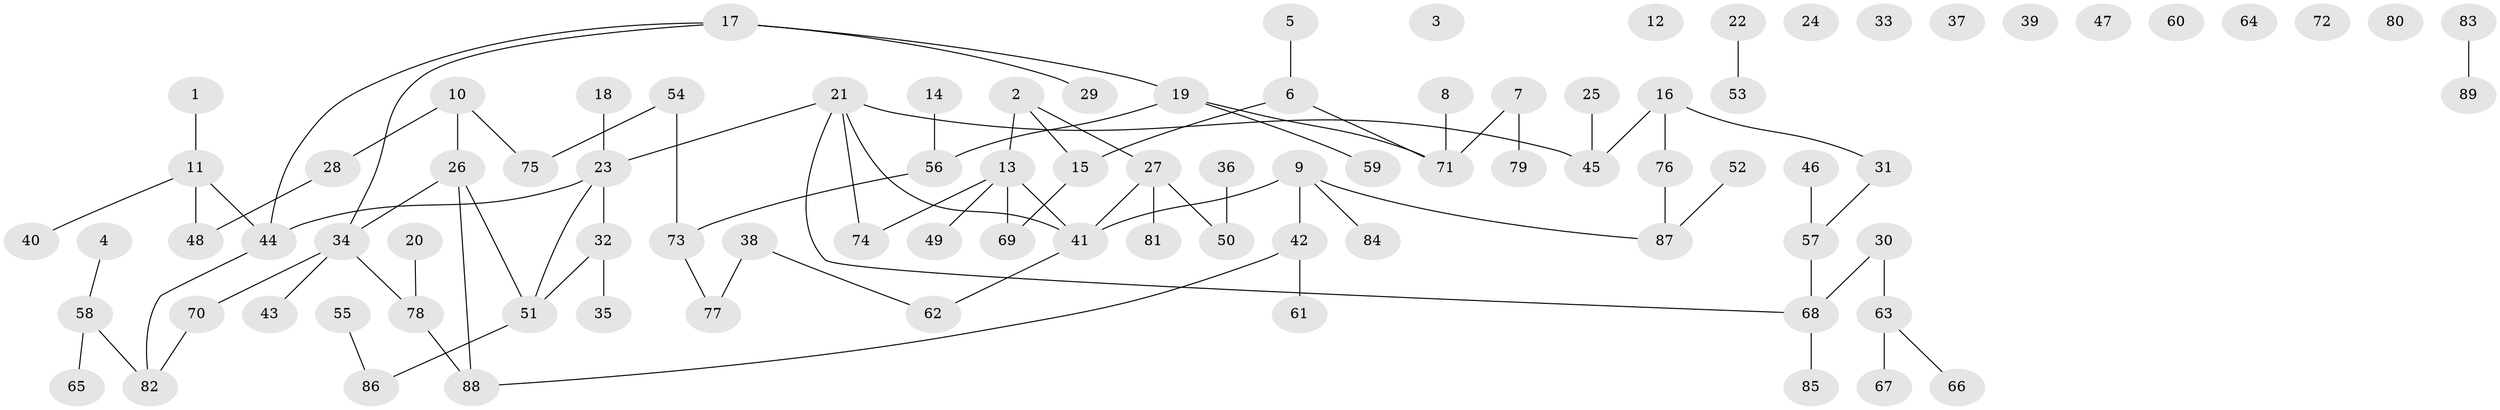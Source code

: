 // coarse degree distribution, {4: 0.15625, 2: 0.375, 5: 0.0625, 3: 0.1875, 6: 0.03125, 1: 0.1875}
// Generated by graph-tools (version 1.1) at 2025/48/03/04/25 22:48:15]
// undirected, 89 vertices, 89 edges
graph export_dot {
  node [color=gray90,style=filled];
  1;
  2;
  3;
  4;
  5;
  6;
  7;
  8;
  9;
  10;
  11;
  12;
  13;
  14;
  15;
  16;
  17;
  18;
  19;
  20;
  21;
  22;
  23;
  24;
  25;
  26;
  27;
  28;
  29;
  30;
  31;
  32;
  33;
  34;
  35;
  36;
  37;
  38;
  39;
  40;
  41;
  42;
  43;
  44;
  45;
  46;
  47;
  48;
  49;
  50;
  51;
  52;
  53;
  54;
  55;
  56;
  57;
  58;
  59;
  60;
  61;
  62;
  63;
  64;
  65;
  66;
  67;
  68;
  69;
  70;
  71;
  72;
  73;
  74;
  75;
  76;
  77;
  78;
  79;
  80;
  81;
  82;
  83;
  84;
  85;
  86;
  87;
  88;
  89;
  1 -- 11;
  2 -- 13;
  2 -- 15;
  2 -- 27;
  4 -- 58;
  5 -- 6;
  6 -- 15;
  6 -- 71;
  7 -- 71;
  7 -- 79;
  8 -- 71;
  9 -- 41;
  9 -- 42;
  9 -- 84;
  9 -- 87;
  10 -- 26;
  10 -- 28;
  10 -- 75;
  11 -- 40;
  11 -- 44;
  11 -- 48;
  13 -- 41;
  13 -- 49;
  13 -- 69;
  13 -- 74;
  14 -- 56;
  15 -- 69;
  16 -- 31;
  16 -- 45;
  16 -- 76;
  17 -- 19;
  17 -- 29;
  17 -- 34;
  17 -- 44;
  18 -- 23;
  19 -- 56;
  19 -- 59;
  19 -- 71;
  20 -- 78;
  21 -- 23;
  21 -- 41;
  21 -- 45;
  21 -- 68;
  21 -- 74;
  22 -- 53;
  23 -- 32;
  23 -- 44;
  23 -- 51;
  25 -- 45;
  26 -- 34;
  26 -- 51;
  26 -- 88;
  27 -- 41;
  27 -- 50;
  27 -- 81;
  28 -- 48;
  30 -- 63;
  30 -- 68;
  31 -- 57;
  32 -- 35;
  32 -- 51;
  34 -- 43;
  34 -- 70;
  34 -- 78;
  36 -- 50;
  38 -- 62;
  38 -- 77;
  41 -- 62;
  42 -- 61;
  42 -- 88;
  44 -- 82;
  46 -- 57;
  51 -- 86;
  52 -- 87;
  54 -- 73;
  54 -- 75;
  55 -- 86;
  56 -- 73;
  57 -- 68;
  58 -- 65;
  58 -- 82;
  63 -- 66;
  63 -- 67;
  68 -- 85;
  70 -- 82;
  73 -- 77;
  76 -- 87;
  78 -- 88;
  83 -- 89;
}
